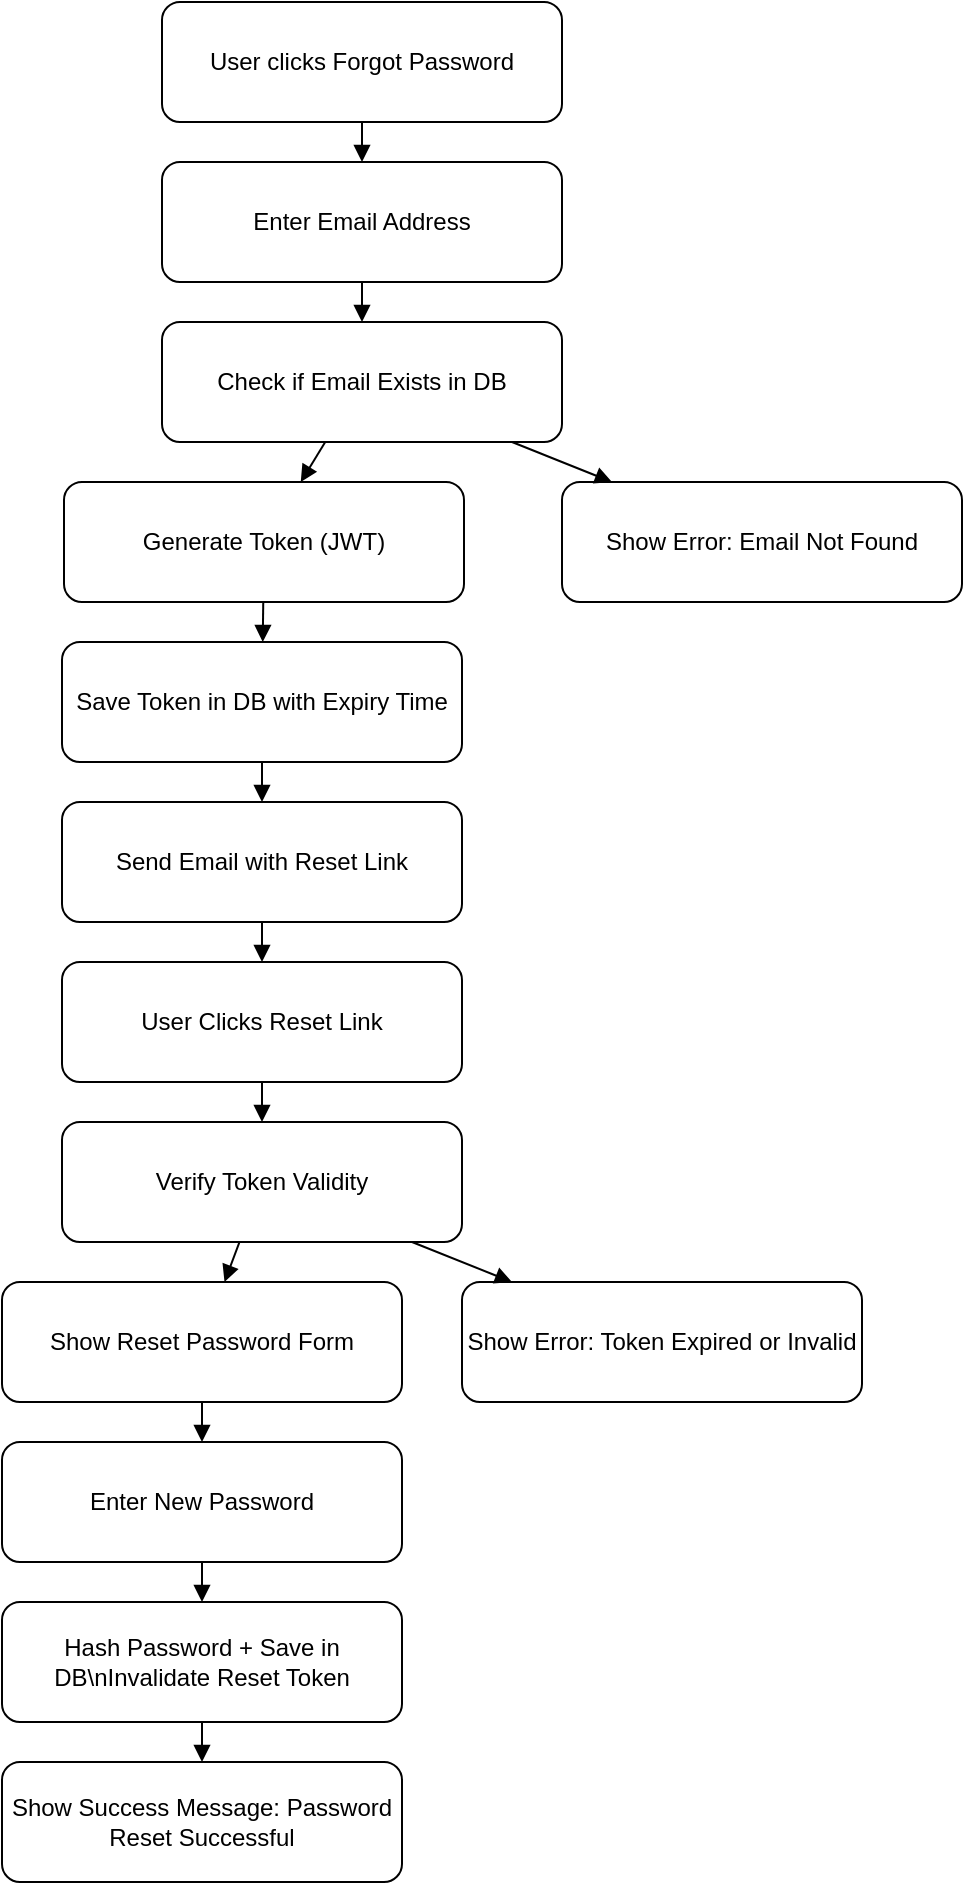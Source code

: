 <mxfile>
    <diagram name="Forgot Password Flow" id="0q3C4E9QsT1XWj1o5uUd">
        <mxGraphModel dx="959" dy="463" grid="1" gridSize="10" guides="1" tooltips="1" connect="1" arrows="1" fold="1" page="1" pageScale="1" pageWidth="827" pageHeight="1169" math="0" shadow="0">
            <root>
                <mxCell id="0"/>
                <mxCell id="1" parent="0"/>
                <mxCell id="A" value="User clicks Forgot Password" style="rounded=1;whiteSpace=wrap;html=1;" parent="1" vertex="1">
                    <mxGeometry x="100" y="40" width="200" height="60" as="geometry"/>
                </mxCell>
                <mxCell id="B" value="Enter Email Address" style="rounded=1;whiteSpace=wrap;html=1;" parent="1" vertex="1">
                    <mxGeometry x="100" y="120" width="200" height="60" as="geometry"/>
                </mxCell>
                <mxCell id="C" value="Check if Email Exists in DB" style="rounded=1;whiteSpace=wrap;html=1;" parent="1" vertex="1">
                    <mxGeometry x="100" y="200" width="200" height="60" as="geometry"/>
                </mxCell>
                <mxCell id="D1" value="Generate Token (JWT)" style="rounded=1;whiteSpace=wrap;html=1;" parent="1" vertex="1">
                    <mxGeometry x="51" y="280" width="200" height="60" as="geometry"/>
                </mxCell>
                <mxCell id="D2" value="Show Error: Email Not Found" style="rounded=1;whiteSpace=wrap;html=1;" parent="1" vertex="1">
                    <mxGeometry x="300" y="280" width="200" height="60" as="geometry"/>
                </mxCell>
                <mxCell id="E" value="Save Token in DB with Expiry Time" style="rounded=1;whiteSpace=wrap;html=1;" parent="1" vertex="1">
                    <mxGeometry x="50" y="360" width="200" height="60" as="geometry"/>
                </mxCell>
                <mxCell id="F" value="Send Email with Reset Link" style="rounded=1;whiteSpace=wrap;html=1;" parent="1" vertex="1">
                    <mxGeometry x="50" y="440" width="200" height="60" as="geometry"/>
                </mxCell>
                <mxCell id="G" value="User Clicks Reset Link" style="rounded=1;whiteSpace=wrap;html=1;" parent="1" vertex="1">
                    <mxGeometry x="50" y="520" width="200" height="60" as="geometry"/>
                </mxCell>
                <mxCell id="H" value="Verify Token Validity" style="rounded=1;whiteSpace=wrap;html=1;" parent="1" vertex="1">
                    <mxGeometry x="50" y="600" width="200" height="60" as="geometry"/>
                </mxCell>
                <mxCell id="I1" value="Show Reset Password Form" style="rounded=1;whiteSpace=wrap;html=1;" parent="1" vertex="1">
                    <mxGeometry x="20" y="680" width="200" height="60" as="geometry"/>
                </mxCell>
                <mxCell id="I2" value="Show Error: Token Expired or Invalid" style="rounded=1;whiteSpace=wrap;html=1;" parent="1" vertex="1">
                    <mxGeometry x="250" y="680" width="200" height="60" as="geometry"/>
                </mxCell>
                <mxCell id="J" value="Enter New Password" style="rounded=1;whiteSpace=wrap;html=1;" parent="1" vertex="1">
                    <mxGeometry x="20" y="760" width="200" height="60" as="geometry"/>
                </mxCell>
                <mxCell id="K" value="Hash Password + Save in DB\nInvalidate Reset Token" style="rounded=1;whiteSpace=wrap;html=1;" parent="1" vertex="1">
                    <mxGeometry x="20" y="840" width="200" height="60" as="geometry"/>
                </mxCell>
                <mxCell id="L" value="Show Success Message: Password Reset Successful" style="rounded=1;whiteSpace=wrap;html=1;" parent="1" vertex="1">
                    <mxGeometry x="20" y="920" width="200" height="60" as="geometry"/>
                </mxCell>
                <mxCell id="e1" style="endArrow=block;" parent="1" source="A" target="B" edge="1">
                    <mxGeometry relative="1" as="geometry"/>
                </mxCell>
                <mxCell id="e2" style="endArrow=block;" parent="1" source="B" target="C" edge="1">
                    <mxGeometry relative="1" as="geometry"/>
                </mxCell>
                <mxCell id="e3" style="endArrow=block;" parent="1" source="C" target="D1" label="Yes" edge="1">
                    <mxGeometry relative="1" as="geometry"/>
                </mxCell>
                <mxCell id="e4" style="endArrow=block;" parent="1" source="C" target="D2" label="No" edge="1">
                    <mxGeometry relative="1" as="geometry"/>
                </mxCell>
                <mxCell id="e5" style="endArrow=block;" parent="1" source="D1" target="E" edge="1">
                    <mxGeometry relative="1" as="geometry"/>
                </mxCell>
                <mxCell id="e6" style="endArrow=block;" parent="1" source="E" target="F" edge="1">
                    <mxGeometry relative="1" as="geometry"/>
                </mxCell>
                <mxCell id="e7" style="endArrow=block;" parent="1" source="F" target="G" edge="1">
                    <mxGeometry relative="1" as="geometry"/>
                </mxCell>
                <mxCell id="e8" style="endArrow=block;" parent="1" source="G" target="H" edge="1">
                    <mxGeometry relative="1" as="geometry"/>
                </mxCell>
                <mxCell id="e9" style="endArrow=block;" parent="1" source="H" target="I1" label="Yes" edge="1">
                    <mxGeometry relative="1" as="geometry"/>
                </mxCell>
                <mxCell id="e10" style="endArrow=block;" parent="1" source="H" target="I2" label="No" edge="1">
                    <mxGeometry relative="1" as="geometry"/>
                </mxCell>
                <mxCell id="e11" style="endArrow=block;" parent="1" source="I1" target="J" edge="1">
                    <mxGeometry relative="1" as="geometry"/>
                </mxCell>
                <mxCell id="e12" style="endArrow=block;" parent="1" source="J" target="K" edge="1">
                    <mxGeometry relative="1" as="geometry"/>
                </mxCell>
                <mxCell id="e13" style="endArrow=block;" parent="1" source="K" target="L" edge="1">
                    <mxGeometry relative="1" as="geometry"/>
                </mxCell>
            </root>
        </mxGraphModel>
    </diagram>
</mxfile>